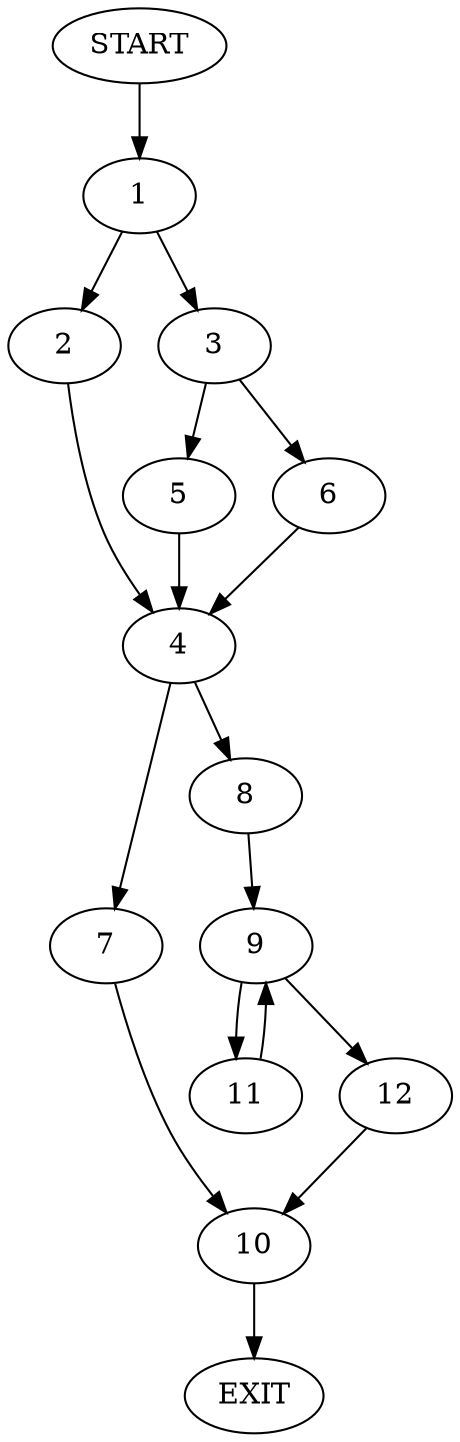 digraph {
0 [label="START"]
13 [label="EXIT"]
0 -> 1
1 -> 2
1 -> 3
2 -> 4
3 -> 5
3 -> 6
4 -> 7
4 -> 8
5 -> 4
6 -> 4
8 -> 9
7 -> 10
9 -> 11
9 -> 12
11 -> 9
12 -> 10
10 -> 13
}
